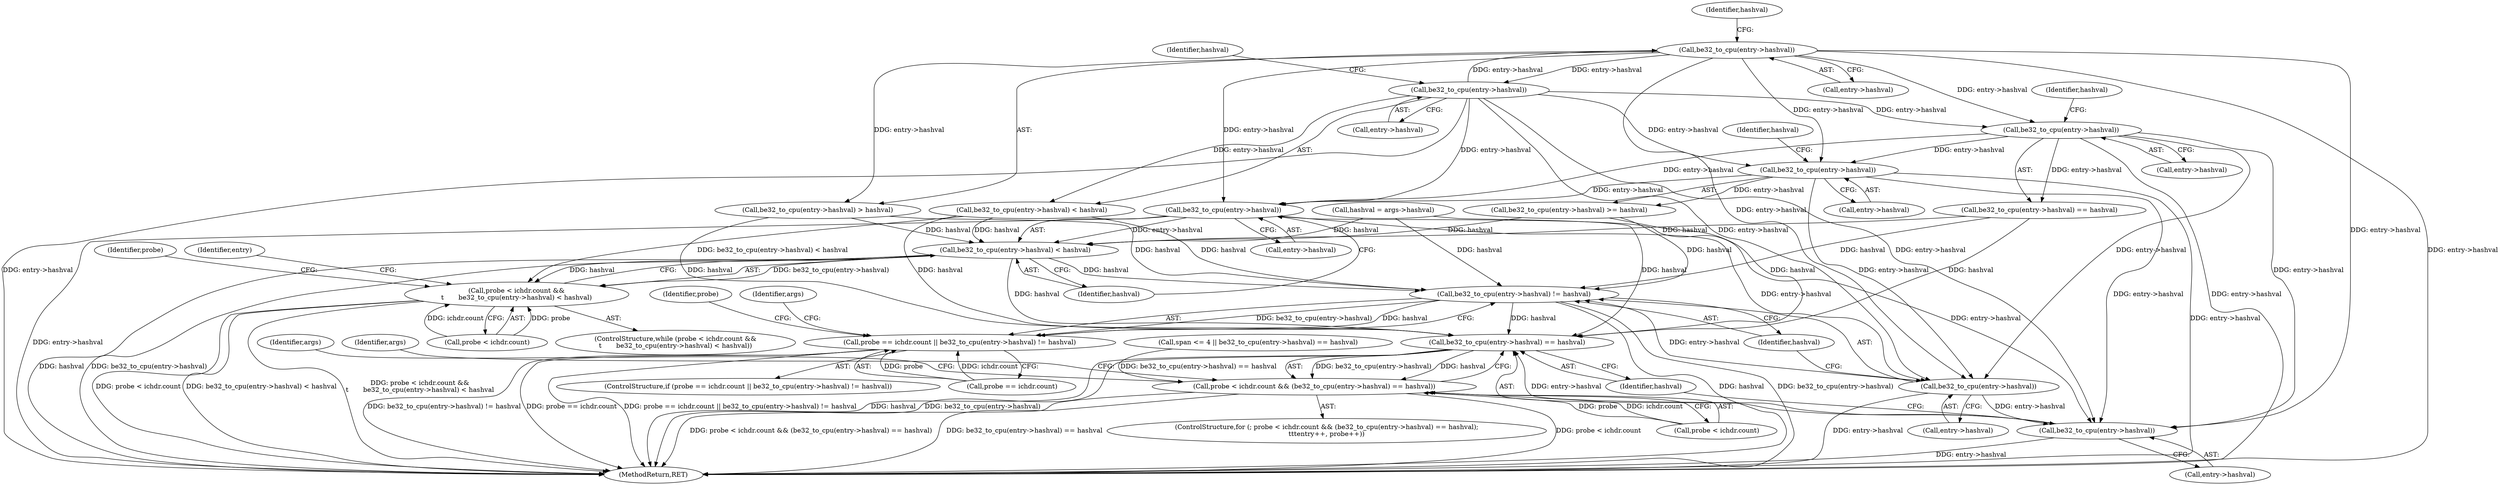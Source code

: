 digraph "0_linux_8275cdd0e7ac550dcce2b3ef6d2fb3b808c1ae59_6@pointer" {
"1000253" [label="(Call,be32_to_cpu(entry->hashval))"];
"1000224" [label="(Call,be32_to_cpu(entry->hashval))"];
"1000193" [label="(Call,be32_to_cpu(entry->hashval))"];
"1000182" [label="(Call,be32_to_cpu(entry->hashval))"];
"1000235" [label="(Call,be32_to_cpu(entry->hashval))"];
"1000252" [label="(Call,be32_to_cpu(entry->hashval) < hashval)"];
"1000246" [label="(Call,probe < ichdr.count &&\n\t       be32_to_cpu(entry->hashval) < hashval)"];
"1000270" [label="(Call,be32_to_cpu(entry->hashval) != hashval)"];
"1000264" [label="(Call,probe == ichdr.count || be32_to_cpu(entry->hashval) != hashval)"];
"1000292" [label="(Call,be32_to_cpu(entry->hashval) == hashval)"];
"1000286" [label="(Call,probe < ichdr.count && (be32_to_cpu(entry->hashval) == hashval))"];
"1000271" [label="(Call,be32_to_cpu(entry->hashval))"];
"1000293" [label="(Call,be32_to_cpu(entry->hashval))"];
"1000246" [label="(Call,probe < ichdr.count &&\n\t       be32_to_cpu(entry->hashval) < hashval)"];
"1000224" [label="(Call,be32_to_cpu(entry->hashval))"];
"1000219" [label="(Call,span <= 4 || be32_to_cpu(entry->hashval) == hashval)"];
"1000263" [label="(ControlStructure,if (probe == ichdr.count || be32_to_cpu(entry->hashval) != hashval))"];
"1000197" [label="(Identifier,hashval)"];
"1000288" [label="(Identifier,probe)"];
"1000272" [label="(Call,entry->hashval)"];
"1000146" [label="(Call,hashval = args->hashval)"];
"1000245" [label="(ControlStructure,while (probe < ichdr.count &&\n\t       be32_to_cpu(entry->hashval) < hashval))"];
"1000225" [label="(Call,entry->hashval)"];
"1000265" [label="(Call,probe == ichdr.count)"];
"1000257" [label="(Identifier,hashval)"];
"1000294" [label="(Call,entry->hashval)"];
"1000279" [label="(Identifier,args)"];
"1000194" [label="(Call,entry->hashval)"];
"1000271" [label="(Call,be32_to_cpu(entry->hashval))"];
"1000266" [label="(Identifier,probe)"];
"1000286" [label="(Call,probe < ichdr.count && (be32_to_cpu(entry->hashval) == hashval))"];
"1000247" [label="(Call,probe < ichdr.count)"];
"1000297" [label="(Identifier,hashval)"];
"1000192" [label="(Call,be32_to_cpu(entry->hashval) > hashval)"];
"1000236" [label="(Call,entry->hashval)"];
"1000450" [label="(Identifier,args)"];
"1000292" [label="(Call,be32_to_cpu(entry->hashval) == hashval)"];
"1000275" [label="(Identifier,hashval)"];
"1000181" [label="(Call,be32_to_cpu(entry->hashval) < hashval)"];
"1000456" [label="(MethodReturn,RET)"];
"1000264" [label="(Call,probe == ichdr.count || be32_to_cpu(entry->hashval) != hashval)"];
"1000254" [label="(Call,entry->hashval)"];
"1000239" [label="(Identifier,hashval)"];
"1000270" [label="(Call,be32_to_cpu(entry->hashval) != hashval)"];
"1000260" [label="(Identifier,entry)"];
"1000182" [label="(Call,be32_to_cpu(entry->hashval))"];
"1000186" [label="(Identifier,hashval)"];
"1000308" [label="(Identifier,args)"];
"1000287" [label="(Call,probe < ichdr.count)"];
"1000183" [label="(Call,entry->hashval)"];
"1000223" [label="(Call,be32_to_cpu(entry->hashval) == hashval)"];
"1000193" [label="(Call,be32_to_cpu(entry->hashval))"];
"1000285" [label="(ControlStructure,for (; probe < ichdr.count && (be32_to_cpu(entry->hashval) == hashval);\n\t\t\tentry++, probe++))"];
"1000252" [label="(Call,be32_to_cpu(entry->hashval) < hashval)"];
"1000253" [label="(Call,be32_to_cpu(entry->hashval))"];
"1000235" [label="(Call,be32_to_cpu(entry->hashval))"];
"1000228" [label="(Identifier,hashval)"];
"1000293" [label="(Call,be32_to_cpu(entry->hashval))"];
"1000234" [label="(Call,be32_to_cpu(entry->hashval) >= hashval)"];
"1000253" -> "1000252"  [label="AST: "];
"1000253" -> "1000254"  [label="CFG: "];
"1000254" -> "1000253"  [label="AST: "];
"1000257" -> "1000253"  [label="CFG: "];
"1000253" -> "1000456"  [label="DDG: entry->hashval"];
"1000253" -> "1000252"  [label="DDG: entry->hashval"];
"1000224" -> "1000253"  [label="DDG: entry->hashval"];
"1000193" -> "1000253"  [label="DDG: entry->hashval"];
"1000235" -> "1000253"  [label="DDG: entry->hashval"];
"1000182" -> "1000253"  [label="DDG: entry->hashval"];
"1000253" -> "1000271"  [label="DDG: entry->hashval"];
"1000253" -> "1000293"  [label="DDG: entry->hashval"];
"1000224" -> "1000223"  [label="AST: "];
"1000224" -> "1000225"  [label="CFG: "];
"1000225" -> "1000224"  [label="AST: "];
"1000228" -> "1000224"  [label="CFG: "];
"1000224" -> "1000456"  [label="DDG: entry->hashval"];
"1000224" -> "1000223"  [label="DDG: entry->hashval"];
"1000193" -> "1000224"  [label="DDG: entry->hashval"];
"1000182" -> "1000224"  [label="DDG: entry->hashval"];
"1000224" -> "1000235"  [label="DDG: entry->hashval"];
"1000224" -> "1000271"  [label="DDG: entry->hashval"];
"1000224" -> "1000293"  [label="DDG: entry->hashval"];
"1000193" -> "1000192"  [label="AST: "];
"1000193" -> "1000194"  [label="CFG: "];
"1000194" -> "1000193"  [label="AST: "];
"1000197" -> "1000193"  [label="CFG: "];
"1000193" -> "1000456"  [label="DDG: entry->hashval"];
"1000193" -> "1000182"  [label="DDG: entry->hashval"];
"1000193" -> "1000192"  [label="DDG: entry->hashval"];
"1000182" -> "1000193"  [label="DDG: entry->hashval"];
"1000193" -> "1000235"  [label="DDG: entry->hashval"];
"1000193" -> "1000271"  [label="DDG: entry->hashval"];
"1000193" -> "1000293"  [label="DDG: entry->hashval"];
"1000182" -> "1000181"  [label="AST: "];
"1000182" -> "1000183"  [label="CFG: "];
"1000183" -> "1000182"  [label="AST: "];
"1000186" -> "1000182"  [label="CFG: "];
"1000182" -> "1000456"  [label="DDG: entry->hashval"];
"1000182" -> "1000181"  [label="DDG: entry->hashval"];
"1000182" -> "1000235"  [label="DDG: entry->hashval"];
"1000182" -> "1000271"  [label="DDG: entry->hashval"];
"1000182" -> "1000293"  [label="DDG: entry->hashval"];
"1000235" -> "1000234"  [label="AST: "];
"1000235" -> "1000236"  [label="CFG: "];
"1000236" -> "1000235"  [label="AST: "];
"1000239" -> "1000235"  [label="CFG: "];
"1000235" -> "1000456"  [label="DDG: entry->hashval"];
"1000235" -> "1000234"  [label="DDG: entry->hashval"];
"1000235" -> "1000271"  [label="DDG: entry->hashval"];
"1000235" -> "1000293"  [label="DDG: entry->hashval"];
"1000252" -> "1000246"  [label="AST: "];
"1000252" -> "1000257"  [label="CFG: "];
"1000257" -> "1000252"  [label="AST: "];
"1000246" -> "1000252"  [label="CFG: "];
"1000252" -> "1000456"  [label="DDG: be32_to_cpu(entry->hashval)"];
"1000252" -> "1000456"  [label="DDG: hashval"];
"1000252" -> "1000246"  [label="DDG: be32_to_cpu(entry->hashval)"];
"1000252" -> "1000246"  [label="DDG: hashval"];
"1000181" -> "1000252"  [label="DDG: hashval"];
"1000234" -> "1000252"  [label="DDG: hashval"];
"1000223" -> "1000252"  [label="DDG: hashval"];
"1000192" -> "1000252"  [label="DDG: hashval"];
"1000146" -> "1000252"  [label="DDG: hashval"];
"1000252" -> "1000270"  [label="DDG: hashval"];
"1000252" -> "1000292"  [label="DDG: hashval"];
"1000246" -> "1000245"  [label="AST: "];
"1000246" -> "1000247"  [label="CFG: "];
"1000247" -> "1000246"  [label="AST: "];
"1000260" -> "1000246"  [label="CFG: "];
"1000266" -> "1000246"  [label="CFG: "];
"1000246" -> "1000456"  [label="DDG: be32_to_cpu(entry->hashval) < hashval"];
"1000246" -> "1000456"  [label="DDG: probe < ichdr.count &&\n\t       be32_to_cpu(entry->hashval) < hashval"];
"1000246" -> "1000456"  [label="DDG: probe < ichdr.count"];
"1000247" -> "1000246"  [label="DDG: probe"];
"1000247" -> "1000246"  [label="DDG: ichdr.count"];
"1000181" -> "1000246"  [label="DDG: be32_to_cpu(entry->hashval) < hashval"];
"1000270" -> "1000264"  [label="AST: "];
"1000270" -> "1000275"  [label="CFG: "];
"1000271" -> "1000270"  [label="AST: "];
"1000275" -> "1000270"  [label="AST: "];
"1000264" -> "1000270"  [label="CFG: "];
"1000270" -> "1000456"  [label="DDG: hashval"];
"1000270" -> "1000456"  [label="DDG: be32_to_cpu(entry->hashval)"];
"1000270" -> "1000264"  [label="DDG: be32_to_cpu(entry->hashval)"];
"1000270" -> "1000264"  [label="DDG: hashval"];
"1000271" -> "1000270"  [label="DDG: entry->hashval"];
"1000181" -> "1000270"  [label="DDG: hashval"];
"1000234" -> "1000270"  [label="DDG: hashval"];
"1000223" -> "1000270"  [label="DDG: hashval"];
"1000192" -> "1000270"  [label="DDG: hashval"];
"1000146" -> "1000270"  [label="DDG: hashval"];
"1000270" -> "1000292"  [label="DDG: hashval"];
"1000264" -> "1000263"  [label="AST: "];
"1000264" -> "1000265"  [label="CFG: "];
"1000265" -> "1000264"  [label="AST: "];
"1000279" -> "1000264"  [label="CFG: "];
"1000288" -> "1000264"  [label="CFG: "];
"1000264" -> "1000456"  [label="DDG: probe == ichdr.count"];
"1000264" -> "1000456"  [label="DDG: probe == ichdr.count || be32_to_cpu(entry->hashval) != hashval"];
"1000264" -> "1000456"  [label="DDG: be32_to_cpu(entry->hashval) != hashval"];
"1000265" -> "1000264"  [label="DDG: probe"];
"1000265" -> "1000264"  [label="DDG: ichdr.count"];
"1000292" -> "1000286"  [label="AST: "];
"1000292" -> "1000297"  [label="CFG: "];
"1000293" -> "1000292"  [label="AST: "];
"1000297" -> "1000292"  [label="AST: "];
"1000286" -> "1000292"  [label="CFG: "];
"1000292" -> "1000456"  [label="DDG: hashval"];
"1000292" -> "1000456"  [label="DDG: be32_to_cpu(entry->hashval)"];
"1000292" -> "1000286"  [label="DDG: be32_to_cpu(entry->hashval)"];
"1000292" -> "1000286"  [label="DDG: hashval"];
"1000293" -> "1000292"  [label="DDG: entry->hashval"];
"1000181" -> "1000292"  [label="DDG: hashval"];
"1000223" -> "1000292"  [label="DDG: hashval"];
"1000192" -> "1000292"  [label="DDG: hashval"];
"1000146" -> "1000292"  [label="DDG: hashval"];
"1000234" -> "1000292"  [label="DDG: hashval"];
"1000286" -> "1000285"  [label="AST: "];
"1000286" -> "1000287"  [label="CFG: "];
"1000287" -> "1000286"  [label="AST: "];
"1000308" -> "1000286"  [label="CFG: "];
"1000450" -> "1000286"  [label="CFG: "];
"1000286" -> "1000456"  [label="DDG: probe < ichdr.count && (be32_to_cpu(entry->hashval) == hashval)"];
"1000286" -> "1000456"  [label="DDG: be32_to_cpu(entry->hashval) == hashval"];
"1000286" -> "1000456"  [label="DDG: probe < ichdr.count"];
"1000287" -> "1000286"  [label="DDG: probe"];
"1000287" -> "1000286"  [label="DDG: ichdr.count"];
"1000219" -> "1000286"  [label="DDG: be32_to_cpu(entry->hashval) == hashval"];
"1000271" -> "1000272"  [label="CFG: "];
"1000272" -> "1000271"  [label="AST: "];
"1000275" -> "1000271"  [label="CFG: "];
"1000271" -> "1000456"  [label="DDG: entry->hashval"];
"1000271" -> "1000293"  [label="DDG: entry->hashval"];
"1000293" -> "1000294"  [label="CFG: "];
"1000294" -> "1000293"  [label="AST: "];
"1000297" -> "1000293"  [label="CFG: "];
"1000293" -> "1000456"  [label="DDG: entry->hashval"];
}
